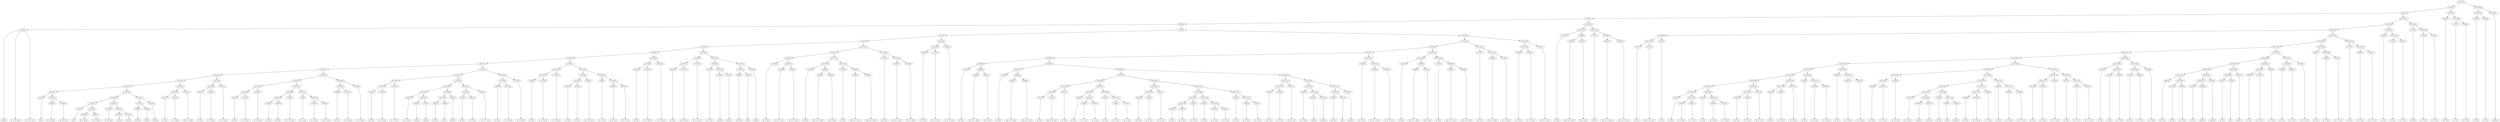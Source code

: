 digraph sample{
"L-543(0)"->"[Dis](0)"
"L-543(0)"->"[C  D  Dis  A](0)"
"L-543(0)"->"[C  D  Dis  A](1)"
"L3154(0)"->"[D](0)"
"L2916(0)"->"[D  Gis  B](0)"
"L2916(1)"->"[D  Gis  B](1)"
"L5315(17)"->"L2916(0)"
"L5315(17)"->"L2916(1)"
"L5315(16)"->"L3154(0)"
"L5315(16)"->"L5315(17)"
"L3154(1)"->"[D](1)"
"L3661(0)"->"[D  G  Ais](0)"
"L3661(1)"->"[D  G  Ais](1)"
"L5315(21)"->"L3661(0)"
"L5315(21)"->"L3661(1)"
"L5315(20)"->"L3154(1)"
"L5315(20)"->"L5315(21)"
"L2627(0)"->"[D  Fis  A](0)"
"L3138(0)"->"[rest](0)"
"L3138(1)"->"[rest](1)"
"L5315(23)"->"L3138(0)"
"L5315(23)"->"L3138(1)"
"L5315(22)"->"L2627(0)"
"L5315(22)"->"L5315(23)"
"L5315(19)"->"L5315(20)"
"L5315(19)"->"L5315(22)"
"L4935(0)"->"[D  E](0)"
"L4663(0)"->"[Fis](0)"
"L5315(25)"->"L4935(0)"
"L5315(25)"->"L4663(0)"
"L3138(2)"->"[rest](2)"
"L5315(24)"->"L5315(25)"
"L5315(24)"->"L3138(2)"
"L5315(18)"->"L5315(19)"
"L5315(18)"->"L5315(24)"
"L5315(15)"->"L5315(16)"
"L5315(15)"->"L5315(18)"
"L3655(0)"->"[G  A](0)"
"L3971(0)"->"[C  G  B](0)"
"L5315(27)"->"L3655(0)"
"L5315(27)"->"L3971(0)"
"L1641(0)"->"[Cis  D  G  B](0)"
"L5315(26)"->"L5315(27)"
"L5315(26)"->"L1641(0)"
"L5315(14)"->"L5315(15)"
"L5315(14)"->"L5315(26)"
"L4935(1)"->"[D  E](1)"
"L-2231(0)"->"[C  D  Fis](0)"
"L5315(29)"->"L4935(1)"
"L5315(29)"->"L-2231(0)"
"L-2231(1)"->"[C  D  Fis](1)"
"L5315(28)"->"L5315(29)"
"L5315(28)"->"L-2231(1)"
"L5315(13)"->"L5315(14)"
"L5315(13)"->"L5315(28)"
"L4935(2)"->"[D  E](2)"
"L-2231(2)"->"[C  D  Fis](2)"
"L5315(33)"->"L4935(2)"
"L5315(33)"->"L-2231(2)"
"L-2231(3)"->"[C  D  Fis](3)"
"L5315(32)"->"L5315(33)"
"L5315(32)"->"L-2231(3)"
"L3382(0)"->"[G  B](0)"
"L2538(0)"->"[D  B](0)"
"L5315(36)"->"L3382(0)"
"L5315(36)"->"L2538(0)"
"L3388(0)"->"[D  E  Fis  B](0)"
"L5315(35)"->"L5315(36)"
"L5315(35)"->"L3388(0)"
"L580(0)"->"[D  G  A](0)"
"L2693(0)"->"[C  D  B](0)"
"L4883(0)"->"[Cis  D  B](0)"
"L5315(38)"->"L2693(0)"
"L5315(38)"->"L4883(0)"
"L5315(37)"->"L580(0)"
"L5315(37)"->"L5315(38)"
"L5315(34)"->"L5315(35)"
"L5315(34)"->"L5315(37)"
"L5315(31)"->"L5315(32)"
"L5315(31)"->"L5315(34)"
"L4935(3)"->"[D  E](3)"
"L-2231(4)"->"[C  D  Fis](4)"
"L5315(40)"->"L4935(3)"
"L5315(40)"->"L-2231(4)"
"L-2231(5)"->"[C  D  Fis](5)"
"L5315(39)"->"L5315(40)"
"L5315(39)"->"L-2231(5)"
"L5315(30)"->"L5315(31)"
"L5315(30)"->"L5315(39)"
"L5315(12)"->"L5315(13)"
"L5315(12)"->"L5315(30)"
"L4935(4)"->"[D  E](4)"
"L-2231(6)"->"[C  D  Fis](6)"
"L5315(44)"->"L4935(4)"
"L5315(44)"->"L-2231(6)"
"L-2231(7)"->"[C  D  Fis](7)"
"L5315(43)"->"L5315(44)"
"L5315(43)"->"L-2231(7)"
"L2361(0)"->"[D  G  B](0)"
"L3138(3)"->"[rest](3)"
"L3138(4)"->"[rest](4)"
"L5315(48)"->"L3138(3)"
"L5315(48)"->"L3138(4)"
"L5315(47)"->"L2361(0)"
"L5315(47)"->"L5315(48)"
"L4935(5)"->"[D  E](5)"
"L4663(1)"->"[Fis](1)"
"L5315(50)"->"L4935(5)"
"L5315(50)"->"L4663(1)"
"L3138(5)"->"[rest](5)"
"L5315(49)"->"L5315(50)"
"L5315(49)"->"L3138(5)"
"L5315(46)"->"L5315(47)"
"L5315(46)"->"L5315(49)"
"L3655(1)"->"[G  A](1)"
"L3971(1)"->"[C  G  B](1)"
"L5315(52)"->"L3655(1)"
"L5315(52)"->"L3971(1)"
"L1641(1)"->"[Cis  D  G  B](1)"
"L5315(51)"->"L5315(52)"
"L5315(51)"->"L1641(1)"
"L5315(45)"->"L5315(46)"
"L5315(45)"->"L5315(51)"
"L5315(42)"->"L5315(43)"
"L5315(42)"->"L5315(45)"
"L4935(6)"->"[D  E](6)"
"L-2231(8)"->"[C  D  Fis](8)"
"L5315(54)"->"L4935(6)"
"L5315(54)"->"L-2231(8)"
"L-2231(9)"->"[C  D  Fis](9)"
"L5315(53)"->"L5315(54)"
"L5315(53)"->"L-2231(9)"
"L5315(41)"->"L5315(42)"
"L5315(41)"->"L5315(53)"
"L5315(11)"->"L5315(12)"
"L5315(11)"->"L5315(41)"
"L4935(7)"->"[D  E](7)"
"L-2231(10)"->"[C  D  Fis](10)"
"L5315(57)"->"L4935(7)"
"L5315(57)"->"L-2231(10)"
"L-2231(11)"->"[C  D  Fis](11)"
"L5315(56)"->"L5315(57)"
"L5315(56)"->"L-2231(11)"
"L3382(1)"->"[G  B](1)"
"L2538(1)"->"[D  B](1)"
"L5315(60)"->"L3382(1)"
"L5315(60)"->"L2538(1)"
"L3388(1)"->"[D  E  Fis  B](1)"
"L5315(59)"->"L5315(60)"
"L5315(59)"->"L3388(1)"
"L580(1)"->"[D  G  A](1)"
"L2693(1)"->"[C  D  B](1)"
"L4883(1)"->"[Cis  D  B](1)"
"L5315(62)"->"L2693(1)"
"L5315(62)"->"L4883(1)"
"L5315(61)"->"L580(1)"
"L5315(61)"->"L5315(62)"
"L5315(58)"->"L5315(59)"
"L5315(58)"->"L5315(61)"
"L5315(55)"->"L5315(56)"
"L5315(55)"->"L5315(58)"
"L5315(10)"->"L5315(11)"
"L5315(10)"->"L5315(55)"
"L4935(8)"->"[D  E](8)"
"L-2231(12)"->"[C  D  Fis](12)"
"L5315(64)"->"L4935(8)"
"L5315(64)"->"L-2231(12)"
"L-2231(13)"->"[C  D  Fis](13)"
"L5315(63)"->"L5315(64)"
"L5315(63)"->"L-2231(13)"
"L5315(9)"->"L5315(10)"
"L5315(9)"->"L5315(63)"
"L4935(9)"->"[D  E](9)"
"L-2231(14)"->"[C  D  Fis](14)"
"L5315(67)"->"L4935(9)"
"L5315(67)"->"L-2231(14)"
"L-2231(15)"->"[C  D  Fis](15)"
"L5315(66)"->"L5315(67)"
"L5315(66)"->"L-2231(15)"
"L2361(1)"->"[D  G  B](1)"
"L3138(6)"->"[rest](6)"
"L3138(7)"->"[rest](7)"
"L5315(70)"->"L3138(6)"
"L5315(70)"->"L3138(7)"
"L5315(69)"->"L2361(1)"
"L5315(69)"->"L5315(70)"
"L4850(0)"->"[Fis  G](0)"
"L3978(0)"->"[A](0)"
"L5315(72)"->"L4850(0)"
"L5315(72)"->"L3978(0)"
"L3138(8)"->"[rest](8)"
"L5315(71)"->"L5315(72)"
"L5315(71)"->"L3138(8)"
"L5315(68)"->"L5315(69)"
"L5315(68)"->"L5315(71)"
"L5315(65)"->"L5315(66)"
"L5315(65)"->"L5315(68)"
"L5315(8)"->"L5315(9)"
"L5315(8)"->"L5315(65)"
"L-2164(0)"->"[E  G  B](0)"
"L1429(0)"->"[E  Fis  G  B](0)"
"L1429(1)"->"[E  Fis  G  B](1)"
"L5315(76)"->"L1429(0)"
"L5315(76)"->"L1429(1)"
"L5315(75)"->"L-2164(0)"
"L5315(75)"->"L5315(76)"
"L-2150(0)"->"[E  B](0)"
"L4856(0)"->"[Dis  Fis  A  B](0)"
"L4855(0)"->"[Fis  A  B](0)"
"L4899(0)"->"L4856(0)"
"L4899(0)"->"L4855(0)"
"L5315(78)"->"L-2150(0)"
"L5315(78)"->"L4899(0)"
"L-2150(1)"->"[E  B](1)"
"L4856(1)"->"[Dis  Fis  A  B](1)"
"L4856(2)"->"[Dis  Fis  A  B](2)"
"L4899(1)"->"L4856(1)"
"L4899(1)"->"L4856(2)"
"L5315(79)"->"L-2150(1)"
"L5315(79)"->"L4899(1)"
"L5315(77)"->"L5315(78)"
"L5315(77)"->"L5315(79)"
"L5315(74)"->"L5315(75)"
"L5315(74)"->"L5315(77)"
"L-2175(0)"->"[Dis  E](0)"
"L1429(2)"->"[E  Fis  G  B](2)"
"L-2234(0)"->"[E  G  A  B](0)"
"L5315(81)"->"L1429(2)"
"L5315(81)"->"L-2234(0)"
"L5315(80)"->"L-2175(0)"
"L5315(80)"->"L5315(81)"
"L5315(73)"->"L5315(74)"
"L5315(73)"->"L5315(80)"
"L5315(7)"->"L5315(8)"
"L5315(7)"->"L5315(73)"
"L3852(0)"->"[C  E  B](0)"
"L-2234(1)"->"[E  G  A  B](1)"
"L5315(83)"->"L3852(0)"
"L5315(83)"->"L-2234(1)"
"L1429(3)"->"[E  Fis  G  B](3)"
"L5315(82)"->"L5315(83)"
"L5315(82)"->"L1429(3)"
"L5315(6)"->"L5315(7)"
"L5315(6)"->"L5315(82)"
"L-2150(2)"->"[E  B](2)"
"L4856(3)"->"[Dis  Fis  A  B](3)"
"L4855(1)"->"[Fis  A  B](1)"
"L4899(2)"->"L4856(3)"
"L4899(2)"->"L4855(1)"
"L5315(89)"->"L-2150(2)"
"L5315(89)"->"L4899(2)"
"L-2150(3)"->"[E  B](3)"
"L4856(4)"->"[Dis  Fis  A  B](4)"
"L4856(5)"->"[Dis  Fis  A  B](5)"
"L4899(3)"->"L4856(4)"
"L4899(3)"->"L4856(5)"
"L5315(91)"->"L-2150(3)"
"L5315(91)"->"L4899(3)"
"L3727(0)"->"[E  G](0)"
"L3715(0)"->"[Dis  E  Fis  A](0)"
"L5315(96)"->"L3727(0)"
"L5315(96)"->"L3715(0)"
"L2515(0)"->"[C  D](0)"
"L5315(95)"->"L5315(96)"
"L5315(95)"->"L2515(0)"
"L2538(2)"->"[D  B](2)"
"L3935(0)"->"[C  D  A](0)"
"L3935(1)"->"[C  D  A](1)"
"L5315(99)"->"L3935(0)"
"L5315(99)"->"L3935(1)"
"L5315(98)"->"L2538(2)"
"L5315(98)"->"L5315(99)"
"L3655(2)"->"[G  A](2)"
"L2361(2)"->"[D  G  B](2)"
"L2361(3)"->"[D  G  B](3)"
"L5315(101)"->"L2361(2)"
"L5315(101)"->"L2361(3)"
"L5315(100)"->"L3655(2)"
"L5315(100)"->"L5315(101)"
"L5315(97)"->"L5315(98)"
"L5315(97)"->"L5315(100)"
"L5315(94)"->"L5315(95)"
"L5315(94)"->"L5315(97)"
"L3696(0)"->"[Cis  D](0)"
"L3935(2)"->"[C  D  A](2)"
"L5315(104)"->"L3696(0)"
"L5315(104)"->"L3935(2)"
"L2627(1)"->"[D  Fis  A](1)"
"L5315(103)"->"L5315(104)"
"L5315(103)"->"L2627(1)"
"L3382(2)"->"[G  B](2)"
"L2361(4)"->"[D  G  B](4)"
"L5315(108)"->"L3382(2)"
"L5315(108)"->"L2361(4)"
"L2361(5)"->"[D  G  B](5)"
"L5315(107)"->"L5315(108)"
"L5315(107)"->"L2361(5)"
"L2538(3)"->"[D  B](3)"
"L3935(3)"->"[C  D  A](3)"
"L3935(4)"->"[C  D  A](4)"
"L5315(110)"->"L3935(3)"
"L5315(110)"->"L3935(4)"
"L5315(109)"->"L2538(3)"
"L5315(109)"->"L5315(110)"
"L5315(106)"->"L5315(107)"
"L5315(106)"->"L5315(109)"
"L3655(3)"->"[G  A](3)"
"L2361(6)"->"[D  G  B](6)"
"L2361(7)"->"[D  G  B](7)"
"L5315(112)"->"L2361(6)"
"L5315(112)"->"L2361(7)"
"L5315(111)"->"L3655(3)"
"L5315(111)"->"L5315(112)"
"L5315(105)"->"L5315(106)"
"L5315(105)"->"L5315(111)"
"L5315(102)"->"L5315(103)"
"L5315(102)"->"L5315(105)"
"L5315(93)"->"L5315(94)"
"L5315(93)"->"L5315(102)"
"L3696(1)"->"[Cis  D](1)"
"L3935(5)"->"[C  D  A](5)"
"L5315(115)"->"L3696(1)"
"L5315(115)"->"L3935(5)"
"L2627(2)"->"[D  Fis  A](2)"
"L5315(114)"->"L5315(115)"
"L5315(114)"->"L2627(2)"
"L2361(8)"->"[D  G  B](8)"
"L3138(9)"->"[rest](9)"
"L3138(10)"->"[rest](10)"
"L5315(118)"->"L3138(9)"
"L5315(118)"->"L3138(10)"
"L5315(117)"->"L2361(8)"
"L5315(117)"->"L5315(118)"
"L4850(1)"->"[Fis  G](1)"
"L3978(1)"->"[A](1)"
"L5315(120)"->"L4850(1)"
"L5315(120)"->"L3978(1)"
"L3138(11)"->"[rest](11)"
"L5315(119)"->"L5315(120)"
"L5315(119)"->"L3138(11)"
"L5315(116)"->"L5315(117)"
"L5315(116)"->"L5315(119)"
"L5315(113)"->"L5315(114)"
"L5315(113)"->"L5315(116)"
"L5315(92)"->"L5315(93)"
"L5315(92)"->"L5315(113)"
"L5315(90)"->"L5315(91)"
"L5315(90)"->"L5315(92)"
"L5315(88)"->"L5315(89)"
"L5315(88)"->"L5315(90)"
"L-2164(1)"->"[E  G  B](1)"
"L1429(4)"->"[E  Fis  G  B](4)"
"L1429(5)"->"[E  Fis  G  B](5)"
"L5315(122)"->"L1429(4)"
"L5315(122)"->"L1429(5)"
"L5315(121)"->"L-2164(1)"
"L5315(121)"->"L5315(122)"
"L5315(87)"->"L5315(88)"
"L5315(87)"->"L5315(121)"
"L-2150(4)"->"[E  B](4)"
"L4856(6)"->"[Dis  Fis  A  B](6)"
"L4855(2)"->"[Fis  A  B](2)"
"L4899(4)"->"L4856(6)"
"L4899(4)"->"L4855(2)"
"L5315(124)"->"L-2150(4)"
"L5315(124)"->"L4899(4)"
"L-2150(5)"->"[E  B](5)"
"L4856(7)"->"[Dis  Fis  A  B](7)"
"L4856(8)"->"[Dis  Fis  A  B](8)"
"L4899(5)"->"L4856(7)"
"L4899(5)"->"L4856(8)"
"L5315(125)"->"L-2150(5)"
"L5315(125)"->"L4899(5)"
"L5315(123)"->"L5315(124)"
"L5315(123)"->"L5315(125)"
"L5315(86)"->"L5315(87)"
"L5315(86)"->"L5315(123)"
"L-2175(1)"->"[Dis  E](1)"
"L1429(6)"->"[E  Fis  G  B](6)"
"L-2234(2)"->"[E  G  A  B](2)"
"L5315(127)"->"L1429(6)"
"L5315(127)"->"L-2234(2)"
"L5315(126)"->"L-2175(1)"
"L5315(126)"->"L5315(127)"
"L5315(85)"->"L5315(86)"
"L5315(85)"->"L5315(126)"
"L3852(1)"->"[C  E  B](1)"
"L-2234(3)"->"[E  G  A  B](3)"
"L5315(129)"->"L3852(1)"
"L5315(129)"->"L-2234(3)"
"L1429(7)"->"[E  Fis  G  B](7)"
"L5315(128)"->"L5315(129)"
"L5315(128)"->"L1429(7)"
"L5315(84)"->"L5315(85)"
"L5315(84)"->"L5315(128)"
"L5315(5)"->"L5315(6)"
"L5315(5)"->"L5315(84)"
"L5315(4)"->"L-543(0)"
"L5315(4)"->"L5315(5)"
"L-2150(6)"->"[E  B](6)"
"L4856(9)"->"[Dis  Fis  A  B](9)"
"L4855(3)"->"[Fis  A  B](3)"
"L4899(6)"->"L4856(9)"
"L4899(6)"->"L4855(3)"
"L5315(131)"->"L-2150(6)"
"L5315(131)"->"L4899(6)"
"L-2150(7)"->"[E  B](7)"
"L4856(10)"->"[Dis  Fis  A  B](10)"
"L4856(11)"->"[Dis  Fis  A  B](11)"
"L4899(7)"->"L4856(10)"
"L4899(7)"->"L4856(11)"
"L5315(132)"->"L-2150(7)"
"L5315(132)"->"L4899(7)"
"L5315(130)"->"L5315(131)"
"L5315(130)"->"L5315(132)"
"L5315(3)"->"L5315(4)"
"L5315(3)"->"L5315(130)"
"L3727(1)"->"[E  G](1)"
"L3715(1)"->"[Dis  E  Fis  A](1)"
"L5315(137)"->"L3727(1)"
"L5315(137)"->"L3715(1)"
"L2515(1)"->"[C  D](1)"
"L5315(136)"->"L5315(137)"
"L5315(136)"->"L2515(1)"
"L2538(4)"->"[D  B](4)"
"L3935(6)"->"[C  D  A](6)"
"L3935(7)"->"[C  D  A](7)"
"L5315(149)"->"L3935(6)"
"L5315(149)"->"L3935(7)"
"L5315(148)"->"L2538(4)"
"L5315(148)"->"L5315(149)"
"L3655(4)"->"[G  A](4)"
"L2361(9)"->"[D  G  B](9)"
"L2361(10)"->"[D  G  B](10)"
"L5315(151)"->"L2361(9)"
"L5315(151)"->"L2361(10)"
"L5315(150)"->"L3655(4)"
"L5315(150)"->"L5315(151)"
"L5315(147)"->"L5315(148)"
"L5315(147)"->"L5315(150)"
"L3696(2)"->"[Cis  D](2)"
"L3935(8)"->"[C  D  A](8)"
"L5315(153)"->"L3696(2)"
"L5315(153)"->"L3935(8)"
"L2627(3)"->"[D  Fis  A](3)"
"L5315(152)"->"L5315(153)"
"L5315(152)"->"L2627(3)"
"L5315(146)"->"L5315(147)"
"L5315(146)"->"L5315(152)"
"L3382(3)"->"[G  B](3)"
"L2361(11)"->"[D  G  B](11)"
"L5315(155)"->"L3382(3)"
"L5315(155)"->"L2361(11)"
"L2361(12)"->"[D  G  B](12)"
"L5315(154)"->"L5315(155)"
"L5315(154)"->"L2361(12)"
"L5315(145)"->"L5315(146)"
"L5315(145)"->"L5315(154)"
"L2538(5)"->"[D  B](5)"
"L3935(9)"->"[C  D  A](9)"
"L3935(10)"->"[C  D  A](10)"
"L5315(157)"->"L3935(9)"
"L5315(157)"->"L3935(10)"
"L5315(156)"->"L2538(5)"
"L5315(156)"->"L5315(157)"
"L5315(144)"->"L5315(145)"
"L5315(144)"->"L5315(156)"
"L3655(5)"->"[G  A](5)"
"L2361(13)"->"[D  G  B](13)"
"L2361(14)"->"[D  G  B](14)"
"L5315(159)"->"L2361(13)"
"L5315(159)"->"L2361(14)"
"L5315(158)"->"L3655(5)"
"L5315(158)"->"L5315(159)"
"L5315(143)"->"L5315(144)"
"L5315(143)"->"L5315(158)"
"L3696(3)"->"[Cis  D](3)"
"L3935(11)"->"[C  D  A](11)"
"L5315(163)"->"L3696(3)"
"L5315(163)"->"L3935(11)"
"L2627(4)"->"[D  Fis  A](4)"
"L5315(162)"->"L5315(163)"
"L5315(162)"->"L2627(4)"
"L2361(15)"->"[D  G  B](15)"
"L3138(12)"->"[rest](12)"
"L3138(13)"->"[rest](13)"
"L5315(168)"->"L3138(12)"
"L5315(168)"->"L3138(13)"
"L5315(167)"->"L2361(15)"
"L5315(167)"->"L5315(168)"
"L3655(6)"->"[G  A](6)"
"L3280(0)"->"[G](0)"
"L3138(14)"->"[rest](14)"
"L5315(170)"->"L3280(0)"
"L5315(170)"->"L3138(14)"
"L5315(169)"->"L3655(6)"
"L5315(169)"->"L5315(170)"
"L5315(166)"->"L5315(167)"
"L5315(166)"->"L5315(169)"
"L1968(0)"->"[F  G](0)"
"L2361(16)"->"[D  G  B](16)"
"L5315(172)"->"L1968(0)"
"L5315(172)"->"L2361(16)"
"L4600(0)"->"[F  G  B](0)"
"L5315(171)"->"L5315(172)"
"L5315(171)"->"L4600(0)"
"L5315(165)"->"L5315(166)"
"L5315(165)"->"L5315(171)"
"L3266(0)"->"[C  E](0)"
"L3456(0)"->"[C  E  G](0)"
"L3389(0)"->"[C  E  F  G](0)"
"L5315(174)"->"L3456(0)"
"L5315(174)"->"L3389(0)"
"L5315(173)"->"L3266(0)"
"L5315(173)"->"L5315(174)"
"L5315(164)"->"L5315(165)"
"L5315(164)"->"L5315(173)"
"L5315(161)"->"L5315(162)"
"L5315(161)"->"L5315(164)"
"L3634(0)"->"[D  F](0)"
"L4600(1)"->"[F  G  B](1)"
"L5315(177)"->"L3634(0)"
"L5315(177)"->"L4600(1)"
"L3814(0)"->"[D  F  G  B](0)"
"L5315(176)"->"L5315(177)"
"L5315(176)"->"L3814(0)"
"L3727(2)"->"[E  G](2)"
"L3456(1)"->"[C  E  G](1)"
"L2812(0)"->"[C  E  G  A](0)"
"L5315(179)"->"L3456(1)"
"L5315(179)"->"L2812(0)"
"L5315(178)"->"L3727(2)"
"L5315(178)"->"L5315(179)"
"L5315(175)"->"L5315(176)"
"L5315(175)"->"L5315(178)"
"L5315(160)"->"L5315(161)"
"L5315(160)"->"L5315(175)"
"L5315(142)"->"L5315(143)"
"L5315(142)"->"L5315(160)"
"L1819(0)"->"[F  A](0)"
"L-2222(0)"->"[C  A](0)"
"L4607(0)"->"[C  F  A](0)"
"L5315(182)"->"L-2222(0)"
"L5315(182)"->"L4607(0)"
"L5315(181)"->"L1819(0)"
"L5315(181)"->"L5315(182)"
"L3727(3)"->"[E  G](3)"
"L3456(2)"->"[C  E  G](2)"
"L5315(184)"->"L3727(3)"
"L5315(184)"->"L3456(2)"
"L3288(0)"->"[C  G  A](0)"
"L5315(183)"->"L5315(184)"
"L5315(183)"->"L3288(0)"
"L5315(180)"->"L5315(181)"
"L5315(180)"->"L5315(183)"
"L5315(141)"->"L5315(142)"
"L5315(141)"->"L5315(180)"
"L4850(2)"->"[Fis  G](2)"
"L3727(4)"->"[E  G](4)"
"L3260(0)"->"[D  F  B](0)"
"L5315(190)"->"L3727(4)"
"L5315(190)"->"L3260(0)"
"L5315(189)"->"L4850(2)"
"L5315(189)"->"L5315(190)"
"L3266(1)"->"[C  E](1)"
"L3138(15)"->"[rest](15)"
"L5315(192)"->"L3266(1)"
"L5315(192)"->"L3138(15)"
"L3138(16)"->"[rest](16)"
"L5315(191)"->"L5315(192)"
"L5315(191)"->"L3138(16)"
"L5315(188)"->"L5315(189)"
"L5315(188)"->"L5315(191)"
"L3655(7)"->"[G  A](7)"
"L3280(1)"->"[G](1)"
"L5315(194)"->"L3655(7)"
"L5315(194)"->"L3280(1)"
"L3138(17)"->"[rest](17)"
"L5315(193)"->"L5315(194)"
"L5315(193)"->"L3138(17)"
"L5315(187)"->"L5315(188)"
"L5315(187)"->"L5315(193)"
"L1968(1)"->"[F  G](1)"
"L2361(17)"->"[D  G  B](17)"
"L5315(196)"->"L1968(1)"
"L5315(196)"->"L2361(17)"
"L4600(2)"->"[F  G  B](2)"
"L5315(195)"->"L5315(196)"
"L5315(195)"->"L4600(2)"
"L5315(186)"->"L5315(187)"
"L5315(186)"->"L5315(195)"
"L3266(2)"->"[C  E](2)"
"L3456(3)"->"[C  E  G](3)"
"L5315(198)"->"L3266(2)"
"L5315(198)"->"L3456(3)"
"L3389(1)"->"[C  E  F  G](1)"
"L5315(197)"->"L5315(198)"
"L5315(197)"->"L3389(1)"
"L5315(185)"->"L5315(186)"
"L5315(185)"->"L5315(197)"
"L5315(140)"->"L5315(141)"
"L5315(140)"->"L5315(185)"
"L3634(1)"->"[D  F](1)"
"L4600(3)"->"[F  G  B](3)"
"L3814(1)"->"[D  F  G  B](1)"
"L5315(200)"->"L4600(3)"
"L5315(200)"->"L3814(1)"
"L5315(199)"->"L3634(1)"
"L5315(199)"->"L5315(200)"
"L5315(139)"->"L5315(140)"
"L5315(139)"->"L5315(199)"
"L3727(5)"->"[E  G](5)"
"L3456(4)"->"[C  E  G](4)"
"L2812(1)"->"[C  E  G  A](1)"
"L5315(202)"->"L3456(4)"
"L5315(202)"->"L2812(1)"
"L5315(201)"->"L3727(5)"
"L5315(201)"->"L5315(202)"
"L5315(138)"->"L5315(139)"
"L5315(138)"->"L5315(201)"
"L5315(135)"->"L5315(136)"
"L5315(135)"->"L5315(138)"
"L1819(1)"->"[F  A](1)"
"L-2222(1)"->"[C  A](1)"
"L4607(1)"->"[C  F  A](1)"
"L5315(204)"->"L-2222(1)"
"L5315(204)"->"L4607(1)"
"L5315(203)"->"L1819(1)"
"L5315(203)"->"L5315(204)"
"L5315(134)"->"L5315(135)"
"L5315(134)"->"L5315(203)"
"L3727(6)"->"[E  G](6)"
"L3456(5)"->"[C  E  G](5)"
"L3288(1)"->"[C  G  A](1)"
"L5315(206)"->"L3456(5)"
"L5315(206)"->"L3288(1)"
"L5315(205)"->"L3727(6)"
"L5315(205)"->"L5315(206)"
"L5315(133)"->"L5315(134)"
"L5315(133)"->"L5315(205)"
"L5315(2)"->"L5315(3)"
"L5315(2)"->"L5315(133)"
"L4850(3)"->"[Fis  G](3)"
"L3727(7)"->"[E  G](7)"
"L3260(1)"->"[D  F  B](1)"
"L5315(208)"->"L3727(7)"
"L5315(208)"->"L3260(1)"
"L5315(207)"->"L4850(3)"
"L5315(207)"->"L5315(208)"
"L5315(1)"->"L5315(2)"
"L5315(1)"->"L5315(207)"
"L3266(3)"->"[C  E](3)"
"L3266(4)"->"[C  E](4)"
"L5315(210)"->"L3266(3)"
"L5315(210)"->"L3266(4)"
"L3138(18)"->"[rest](18)"
"L5315(209)"->"L5315(210)"
"L5315(209)"->"L3138(18)"
"L5315(0)"->"L5315(1)"
"L5315(0)"->"L5315(209)"
{rank = min; "L5315(0)"}
{rank = same; "L5315(1)"; "L5315(209)";}
{rank = same; "L5315(2)"; "L5315(207)"; "L5315(210)"; "L3138(18)";}
{rank = same; "L5315(3)"; "L5315(133)"; "L4850(3)"; "L5315(208)"; "L3266(3)"; "L3266(4)";}
{rank = same; "L5315(4)"; "L5315(130)"; "L5315(134)"; "L5315(205)"; "L3727(7)"; "L3260(1)";}
{rank = same; "L-543(0)"; "L5315(5)"; "L5315(131)"; "L5315(132)"; "L5315(135)"; "L5315(203)"; "L3727(6)"; "L5315(206)";}
{rank = same; "L5315(6)"; "L5315(84)"; "L-2150(6)"; "L4899(6)"; "L-2150(7)"; "L4899(7)"; "L5315(136)"; "L5315(138)"; "L1819(1)"; "L5315(204)"; "L3456(5)"; "L3288(1)";}
{rank = same; "L5315(7)"; "L5315(82)"; "L5315(85)"; "L5315(128)"; "L4856(9)"; "L4855(3)"; "L4856(10)"; "L4856(11)"; "L5315(137)"; "L2515(1)"; "L5315(139)"; "L5315(201)"; "L-2222(1)"; "L4607(1)";}
{rank = same; "L5315(8)"; "L5315(73)"; "L5315(83)"; "L1429(3)"; "L5315(86)"; "L5315(126)"; "L5315(129)"; "L1429(7)"; "L3727(1)"; "L3715(1)"; "L5315(140)"; "L5315(199)"; "L3727(5)"; "L5315(202)";}
{rank = same; "L5315(9)"; "L5315(65)"; "L5315(74)"; "L5315(80)"; "L3852(0)"; "L-2234(1)"; "L5315(87)"; "L5315(123)"; "L-2175(1)"; "L5315(127)"; "L3852(1)"; "L-2234(3)"; "L5315(141)"; "L5315(185)"; "L3634(1)"; "L5315(200)"; "L3456(4)"; "L2812(1)";}
{rank = same; "L5315(10)"; "L5315(63)"; "L5315(66)"; "L5315(68)"; "L5315(75)"; "L5315(77)"; "L-2175(0)"; "L5315(81)"; "L5315(88)"; "L5315(121)"; "L5315(124)"; "L5315(125)"; "L1429(6)"; "L-2234(2)"; "L5315(142)"; "L5315(180)"; "L5315(186)"; "L5315(197)"; "L4600(3)"; "L3814(1)";}
{rank = same; "L5315(11)"; "L5315(55)"; "L5315(64)"; "L-2231(13)"; "L5315(67)"; "L-2231(15)"; "L5315(69)"; "L5315(71)"; "L-2164(0)"; "L5315(76)"; "L5315(78)"; "L5315(79)"; "L1429(2)"; "L-2234(0)"; "L5315(89)"; "L5315(90)"; "L-2164(1)"; "L5315(122)"; "L-2150(4)"; "L4899(4)"; "L-2150(5)"; "L4899(5)"; "L5315(143)"; "L5315(160)"; "L5315(181)"; "L5315(183)"; "L5315(187)"; "L5315(195)"; "L5315(198)"; "L3389(1)";}
{rank = same; "L5315(12)"; "L5315(41)"; "L5315(56)"; "L5315(58)"; "L4935(8)"; "L-2231(12)"; "L4935(9)"; "L-2231(14)"; "L2361(1)"; "L5315(70)"; "L5315(72)"; "L3138(8)"; "L1429(0)"; "L1429(1)"; "L-2150(0)"; "L4899(0)"; "L-2150(1)"; "L4899(1)"; "L-2150(2)"; "L4899(2)"; "L5315(91)"; "L5315(92)"; "L1429(4)"; "L1429(5)"; "L4856(6)"; "L4855(2)"; "L4856(7)"; "L4856(8)"; "L5315(144)"; "L5315(158)"; "L5315(161)"; "L5315(175)"; "L1819(0)"; "L5315(182)"; "L5315(184)"; "L3288(0)"; "L5315(188)"; "L5315(193)"; "L5315(196)"; "L4600(2)"; "L3266(2)"; "L3456(3)";}
{rank = same; "L5315(13)"; "L5315(30)"; "L5315(42)"; "L5315(53)"; "L5315(57)"; "L-2231(11)"; "L5315(59)"; "L5315(61)"; "L3138(6)"; "L3138(7)"; "L4850(0)"; "L3978(0)"; "L4856(0)"; "L4855(0)"; "L4856(1)"; "L4856(2)"; "L4856(3)"; "L4855(1)"; "L-2150(3)"; "L4899(3)"; "L5315(93)"; "L5315(113)"; "L5315(145)"; "L5315(156)"; "L3655(5)"; "L5315(159)"; "L5315(162)"; "L5315(164)"; "L5315(176)"; "L5315(178)"; "L-2222(0)"; "L4607(0)"; "L3727(3)"; "L3456(2)"; "L5315(189)"; "L5315(191)"; "L5315(194)"; "L3138(17)"; "L1968(1)"; "L2361(17)";}
{rank = same; "L5315(14)"; "L5315(28)"; "L5315(31)"; "L5315(39)"; "L5315(43)"; "L5315(45)"; "L5315(54)"; "L-2231(9)"; "L4935(7)"; "L-2231(10)"; "L5315(60)"; "L3388(1)"; "L580(1)"; "L5315(62)"; "L4856(4)"; "L4856(5)"; "L5315(94)"; "L5315(102)"; "L5315(114)"; "L5315(116)"; "L5315(146)"; "L5315(154)"; "L2538(5)"; "L5315(157)"; "L2361(13)"; "L2361(14)"; "L5315(163)"; "L2627(4)"; "L5315(165)"; "L5315(173)"; "L5315(177)"; "L3814(0)"; "L3727(2)"; "L5315(179)"; "L4850(2)"; "L5315(190)"; "L5315(192)"; "L3138(16)"; "L3655(7)"; "L3280(1)";}
{rank = same; "L5315(15)"; "L5315(26)"; "L5315(29)"; "L-2231(1)"; "L5315(32)"; "L5315(34)"; "L5315(40)"; "L-2231(5)"; "L5315(44)"; "L-2231(7)"; "L5315(46)"; "L5315(51)"; "L4935(6)"; "L-2231(8)"; "L3382(1)"; "L2538(1)"; "L2693(1)"; "L4883(1)"; "L5315(95)"; "L5315(97)"; "L5315(103)"; "L5315(105)"; "L5315(115)"; "L2627(2)"; "L5315(117)"; "L5315(119)"; "L5315(147)"; "L5315(152)"; "L5315(155)"; "L2361(12)"; "L3935(9)"; "L3935(10)"; "L3696(3)"; "L3935(11)"; "L5315(166)"; "L5315(171)"; "L3266(0)"; "L5315(174)"; "L3634(0)"; "L4600(1)"; "L3456(1)"; "L2812(0)"; "L3727(4)"; "L3260(0)"; "L3266(1)"; "L3138(15)";}
{rank = same; "L5315(16)"; "L5315(18)"; "L5315(27)"; "L1641(0)"; "L4935(1)"; "L-2231(0)"; "L5315(33)"; "L-2231(3)"; "L5315(35)"; "L5315(37)"; "L4935(3)"; "L-2231(4)"; "L4935(4)"; "L-2231(6)"; "L5315(47)"; "L5315(49)"; "L5315(52)"; "L1641(1)"; "L5315(96)"; "L2515(0)"; "L5315(98)"; "L5315(100)"; "L5315(104)"; "L2627(1)"; "L5315(106)"; "L5315(111)"; "L3696(1)"; "L3935(5)"; "L2361(8)"; "L5315(118)"; "L5315(120)"; "L3138(11)"; "L5315(148)"; "L5315(150)"; "L5315(153)"; "L2627(3)"; "L3382(3)"; "L2361(11)"; "L5315(167)"; "L5315(169)"; "L5315(172)"; "L4600(0)"; "L3456(0)"; "L3389(0)";}
{rank = same; "L3154(0)"; "L5315(17)"; "L5315(19)"; "L5315(24)"; "L3655(0)"; "L3971(0)"; "L4935(2)"; "L-2231(2)"; "L5315(36)"; "L3388(0)"; "L580(0)"; "L5315(38)"; "L2361(0)"; "L5315(48)"; "L5315(50)"; "L3138(5)"; "L3655(1)"; "L3971(1)"; "L3727(0)"; "L3715(0)"; "L2538(2)"; "L5315(99)"; "L3655(2)"; "L5315(101)"; "L3696(0)"; "L3935(2)"; "L5315(107)"; "L5315(109)"; "L3655(3)"; "L5315(112)"; "L3138(9)"; "L3138(10)"; "L4850(1)"; "L3978(1)"; "L2538(4)"; "L5315(149)"; "L3655(4)"; "L5315(151)"; "L3696(2)"; "L3935(8)"; "L2361(15)"; "L5315(168)"; "L3655(6)"; "L5315(170)"; "L1968(0)"; "L2361(16)";}
{rank = same; "L2916(0)"; "L2916(1)"; "L5315(20)"; "L5315(22)"; "L5315(25)"; "L3138(2)"; "L3382(0)"; "L2538(0)"; "L2693(0)"; "L4883(0)"; "L3138(3)"; "L3138(4)"; "L4935(5)"; "L4663(1)"; "L3935(0)"; "L3935(1)"; "L2361(2)"; "L2361(3)"; "L5315(108)"; "L2361(5)"; "L2538(3)"; "L5315(110)"; "L2361(6)"; "L2361(7)"; "L3935(6)"; "L3935(7)"; "L2361(9)"; "L2361(10)"; "L3138(12)"; "L3138(13)"; "L3280(0)"; "L3138(14)";}
{rank = same; "L3154(1)"; "L5315(21)"; "L2627(0)"; "L5315(23)"; "L4935(0)"; "L4663(0)"; "L3382(2)"; "L2361(4)"; "L3935(3)"; "L3935(4)";}
{rank = same; "L3661(0)"; "L3661(1)"; "L3138(0)"; "L3138(1)";}
{rank = max; "[A](0)"; "[A](1)"; "[C  A](0)"; "[C  A](1)"; "[C  D  A](0)"; "[C  D  A](1)"; "[C  D  A](10)"; "[C  D  A](11)"; "[C  D  A](2)"; "[C  D  A](3)"; "[C  D  A](4)"; "[C  D  A](5)"; "[C  D  A](6)"; "[C  D  A](7)"; "[C  D  A](8)"; "[C  D  A](9)"; "[C  D  B](0)"; "[C  D  B](1)"; "[C  D  Dis  A](0)"; "[C  D  Dis  A](1)"; "[C  D  Fis](0)"; "[C  D  Fis](1)"; "[C  D  Fis](10)"; "[C  D  Fis](11)"; "[C  D  Fis](12)"; "[C  D  Fis](13)"; "[C  D  Fis](14)"; "[C  D  Fis](15)"; "[C  D  Fis](2)"; "[C  D  Fis](3)"; "[C  D  Fis](4)"; "[C  D  Fis](5)"; "[C  D  Fis](6)"; "[C  D  Fis](7)"; "[C  D  Fis](8)"; "[C  D  Fis](9)"; "[C  D](0)"; "[C  D](1)"; "[C  E  B](0)"; "[C  E  B](1)"; "[C  E  F  G](0)"; "[C  E  F  G](1)"; "[C  E  G  A](0)"; "[C  E  G  A](1)"; "[C  E  G](0)"; "[C  E  G](1)"; "[C  E  G](2)"; "[C  E  G](3)"; "[C  E  G](4)"; "[C  E  G](5)"; "[C  E](0)"; "[C  E](1)"; "[C  E](2)"; "[C  E](3)"; "[C  E](4)"; "[C  F  A](0)"; "[C  F  A](1)"; "[C  G  A](0)"; "[C  G  A](1)"; "[C  G  B](0)"; "[C  G  B](1)"; "[Cis  D  B](0)"; "[Cis  D  B](1)"; "[Cis  D  G  B](0)"; "[Cis  D  G  B](1)"; "[Cis  D](0)"; "[Cis  D](1)"; "[Cis  D](2)"; "[Cis  D](3)"; "[D  B](0)"; "[D  B](1)"; "[D  B](2)"; "[D  B](3)"; "[D  B](4)"; "[D  B](5)"; "[D  E  Fis  B](0)"; "[D  E  Fis  B](1)"; "[D  E](0)"; "[D  E](1)"; "[D  E](2)"; "[D  E](3)"; "[D  E](4)"; "[D  E](5)"; "[D  E](6)"; "[D  E](7)"; "[D  E](8)"; "[D  E](9)"; "[D  F  B](0)"; "[D  F  B](1)"; "[D  F  G  B](0)"; "[D  F  G  B](1)"; "[D  F](0)"; "[D  F](1)"; "[D  Fis  A](0)"; "[D  Fis  A](1)"; "[D  Fis  A](2)"; "[D  Fis  A](3)"; "[D  Fis  A](4)"; "[D  G  A](0)"; "[D  G  A](1)"; "[D  G  Ais](0)"; "[D  G  Ais](1)"; "[D  G  B](0)"; "[D  G  B](1)"; "[D  G  B](10)"; "[D  G  B](11)"; "[D  G  B](12)"; "[D  G  B](13)"; "[D  G  B](14)"; "[D  G  B](15)"; "[D  G  B](16)"; "[D  G  B](17)"; "[D  G  B](2)"; "[D  G  B](3)"; "[D  G  B](4)"; "[D  G  B](5)"; "[D  G  B](6)"; "[D  G  B](7)"; "[D  G  B](8)"; "[D  G  B](9)"; "[D  Gis  B](0)"; "[D  Gis  B](1)"; "[D](0)"; "[D](1)"; "[Dis  E  Fis  A](0)"; "[Dis  E  Fis  A](1)"; "[Dis  E](0)"; "[Dis  E](1)"; "[Dis  Fis  A  B](0)"; "[Dis  Fis  A  B](1)"; "[Dis  Fis  A  B](10)"; "[Dis  Fis  A  B](11)"; "[Dis  Fis  A  B](2)"; "[Dis  Fis  A  B](3)"; "[Dis  Fis  A  B](4)"; "[Dis  Fis  A  B](5)"; "[Dis  Fis  A  B](6)"; "[Dis  Fis  A  B](7)"; "[Dis  Fis  A  B](8)"; "[Dis  Fis  A  B](9)"; "[Dis](0)"; "[E  B](0)"; "[E  B](1)"; "[E  B](2)"; "[E  B](3)"; "[E  B](4)"; "[E  B](5)"; "[E  B](6)"; "[E  B](7)"; "[E  Fis  G  B](0)"; "[E  Fis  G  B](1)"; "[E  Fis  G  B](2)"; "[E  Fis  G  B](3)"; "[E  Fis  G  B](4)"; "[E  Fis  G  B](5)"; "[E  Fis  G  B](6)"; "[E  Fis  G  B](7)"; "[E  G  A  B](0)"; "[E  G  A  B](1)"; "[E  G  A  B](2)"; "[E  G  A  B](3)"; "[E  G  B](0)"; "[E  G  B](1)"; "[E  G](0)"; "[E  G](1)"; "[E  G](2)"; "[E  G](3)"; "[E  G](4)"; "[E  G](5)"; "[E  G](6)"; "[E  G](7)"; "[F  A](0)"; "[F  A](1)"; "[F  G  B](0)"; "[F  G  B](1)"; "[F  G  B](2)"; "[F  G  B](3)"; "[F  G](0)"; "[F  G](1)"; "[Fis  A  B](0)"; "[Fis  A  B](1)"; "[Fis  A  B](2)"; "[Fis  A  B](3)"; "[Fis  G](0)"; "[Fis  G](1)"; "[Fis  G](2)"; "[Fis  G](3)"; "[Fis](0)"; "[Fis](1)"; "[G  A](0)"; "[G  A](1)"; "[G  A](2)"; "[G  A](3)"; "[G  A](4)"; "[G  A](5)"; "[G  A](6)"; "[G  A](7)"; "[G  B](0)"; "[G  B](1)"; "[G  B](2)"; "[G  B](3)"; "[G](0)"; "[G](1)"; "[rest](0)"; "[rest](1)"; "[rest](10)"; "[rest](11)"; "[rest](12)"; "[rest](13)"; "[rest](14)"; "[rest](15)"; "[rest](16)"; "[rest](17)"; "[rest](18)"; "[rest](2)"; "[rest](3)"; "[rest](4)"; "[rest](5)"; "[rest](6)"; "[rest](7)"; "[rest](8)"; "[rest](9)";}
}
